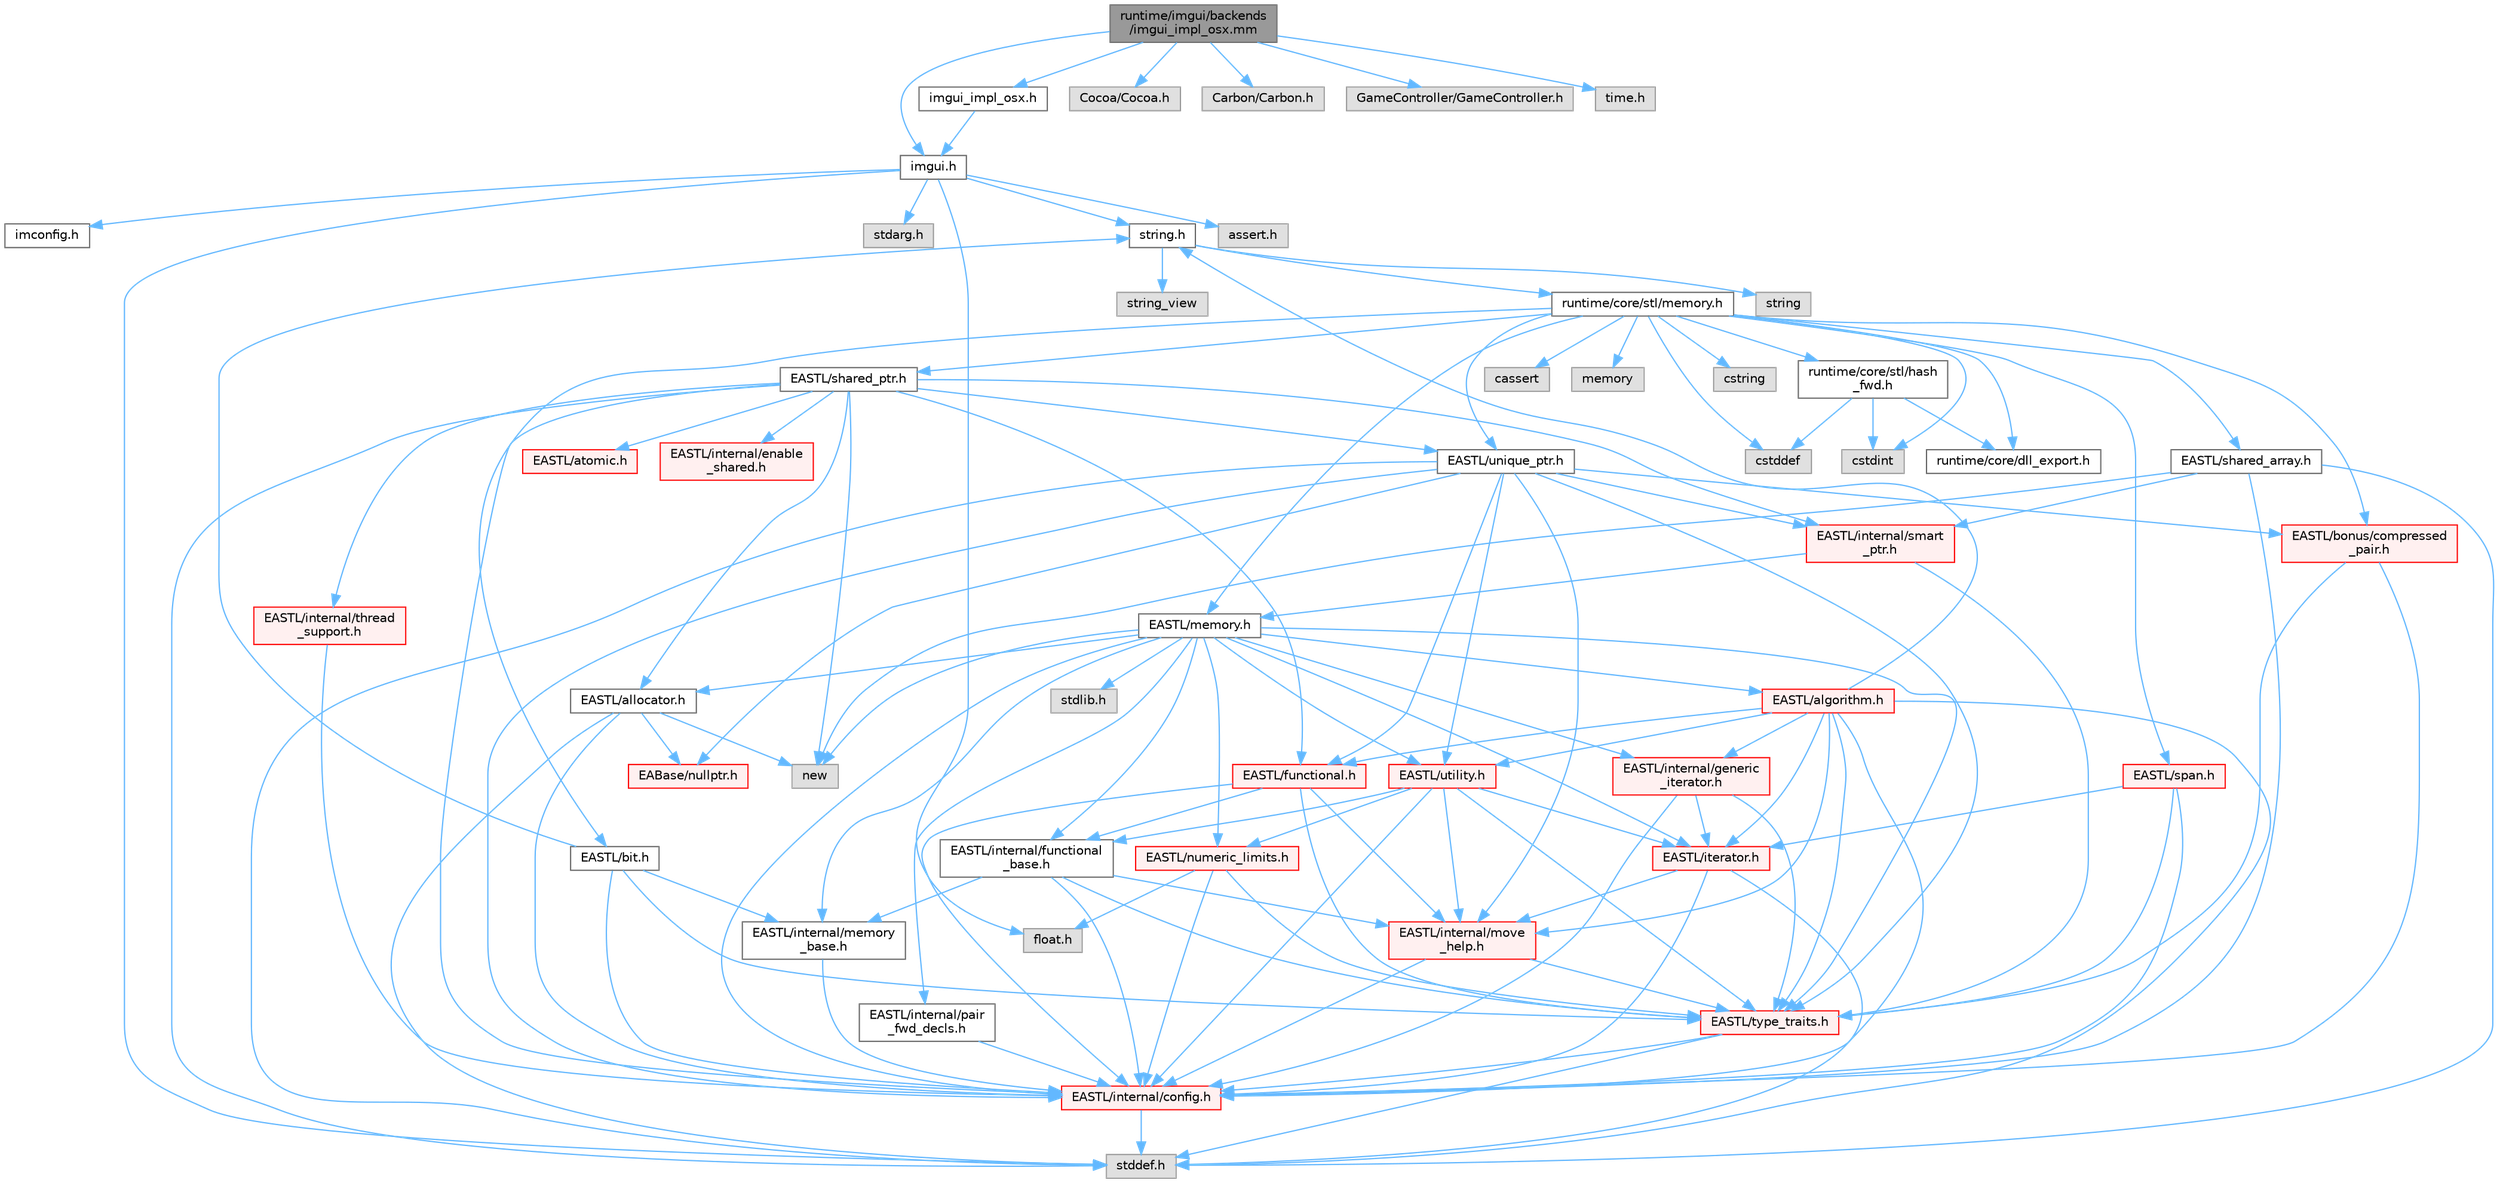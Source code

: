 digraph "runtime/imgui/backends/imgui_impl_osx.mm"
{
 // LATEX_PDF_SIZE
  bgcolor="transparent";
  edge [fontname=Helvetica,fontsize=10,labelfontname=Helvetica,labelfontsize=10];
  node [fontname=Helvetica,fontsize=10,shape=box,height=0.2,width=0.4];
  Node1 [id="Node000001",label="runtime/imgui/backends\l/imgui_impl_osx.mm",height=0.2,width=0.4,color="gray40", fillcolor="grey60", style="filled", fontcolor="black",tooltip=" "];
  Node1 -> Node2 [id="edge125_Node000001_Node000002",color="steelblue1",style="solid",tooltip=" "];
  Node2 [id="Node000002",label="imgui.h",height=0.2,width=0.4,color="grey40", fillcolor="white", style="filled",URL="$imgui_8h.html",tooltip=" "];
  Node2 -> Node3 [id="edge126_Node000002_Node000003",color="steelblue1",style="solid",tooltip=" "];
  Node3 [id="Node000003",label="imconfig.h",height=0.2,width=0.4,color="grey40", fillcolor="white", style="filled",URL="$imconfig_8h.html",tooltip=" "];
  Node2 -> Node4 [id="edge127_Node000002_Node000004",color="steelblue1",style="solid",tooltip=" "];
  Node4 [id="Node000004",label="float.h",height=0.2,width=0.4,color="grey60", fillcolor="#E0E0E0", style="filled",tooltip=" "];
  Node2 -> Node5 [id="edge128_Node000002_Node000005",color="steelblue1",style="solid",tooltip=" "];
  Node5 [id="Node000005",label="stdarg.h",height=0.2,width=0.4,color="grey60", fillcolor="#E0E0E0", style="filled",tooltip=" "];
  Node2 -> Node6 [id="edge129_Node000002_Node000006",color="steelblue1",style="solid",tooltip=" "];
  Node6 [id="Node000006",label="stddef.h",height=0.2,width=0.4,color="grey60", fillcolor="#E0E0E0", style="filled",tooltip=" "];
  Node2 -> Node7 [id="edge130_Node000002_Node000007",color="steelblue1",style="solid",tooltip=" "];
  Node7 [id="Node000007",label="string.h",height=0.2,width=0.4,color="grey40", fillcolor="white", style="filled",URL="$string_8h.html",tooltip=" "];
  Node7 -> Node8 [id="edge131_Node000007_Node000008",color="steelblue1",style="solid",tooltip=" "];
  Node8 [id="Node000008",label="string",height=0.2,width=0.4,color="grey60", fillcolor="#E0E0E0", style="filled",tooltip=" "];
  Node7 -> Node9 [id="edge132_Node000007_Node000009",color="steelblue1",style="solid",tooltip=" "];
  Node9 [id="Node000009",label="string_view",height=0.2,width=0.4,color="grey60", fillcolor="#E0E0E0", style="filled",tooltip=" "];
  Node7 -> Node10 [id="edge133_Node000007_Node000010",color="steelblue1",style="solid",tooltip=" "];
  Node10 [id="Node000010",label="runtime/core/stl/memory.h",height=0.2,width=0.4,color="grey40", fillcolor="white", style="filled",URL="$core_2stl_2memory_8h.html",tooltip=" "];
  Node10 -> Node11 [id="edge134_Node000010_Node000011",color="steelblue1",style="solid",tooltip=" "];
  Node11 [id="Node000011",label="cstddef",height=0.2,width=0.4,color="grey60", fillcolor="#E0E0E0", style="filled",tooltip=" "];
  Node10 -> Node12 [id="edge135_Node000010_Node000012",color="steelblue1",style="solid",tooltip=" "];
  Node12 [id="Node000012",label="cstdint",height=0.2,width=0.4,color="grey60", fillcolor="#E0E0E0", style="filled",tooltip=" "];
  Node10 -> Node13 [id="edge136_Node000010_Node000013",color="steelblue1",style="solid",tooltip=" "];
  Node13 [id="Node000013",label="cassert",height=0.2,width=0.4,color="grey60", fillcolor="#E0E0E0", style="filled",tooltip=" "];
  Node10 -> Node14 [id="edge137_Node000010_Node000014",color="steelblue1",style="solid",tooltip=" "];
  Node14 [id="Node000014",label="memory",height=0.2,width=0.4,color="grey60", fillcolor="#E0E0E0", style="filled",tooltip=" "];
  Node10 -> Node15 [id="edge138_Node000010_Node000015",color="steelblue1",style="solid",tooltip=" "];
  Node15 [id="Node000015",label="cstring",height=0.2,width=0.4,color="grey60", fillcolor="#E0E0E0", style="filled",tooltip=" "];
  Node10 -> Node16 [id="edge139_Node000010_Node000016",color="steelblue1",style="solid",tooltip=" "];
  Node16 [id="Node000016",label="EASTL/bit.h",height=0.2,width=0.4,color="grey40", fillcolor="white", style="filled",URL="$bit_8h.html",tooltip=" "];
  Node16 -> Node17 [id="edge140_Node000016_Node000017",color="steelblue1",style="solid",tooltip=" "];
  Node17 [id="Node000017",label="EASTL/internal/config.h",height=0.2,width=0.4,color="red", fillcolor="#FFF0F0", style="filled",URL="$config_8h.html",tooltip=" "];
  Node17 -> Node6 [id="edge141_Node000017_Node000006",color="steelblue1",style="solid",tooltip=" "];
  Node16 -> Node25 [id="edge142_Node000016_Node000025",color="steelblue1",style="solid",tooltip=" "];
  Node25 [id="Node000025",label="EASTL/internal/memory\l_base.h",height=0.2,width=0.4,color="grey40", fillcolor="white", style="filled",URL="$memory__base_8h.html",tooltip=" "];
  Node25 -> Node17 [id="edge143_Node000025_Node000017",color="steelblue1",style="solid",tooltip=" "];
  Node16 -> Node26 [id="edge144_Node000016_Node000026",color="steelblue1",style="solid",tooltip=" "];
  Node26 [id="Node000026",label="EASTL/type_traits.h",height=0.2,width=0.4,color="red", fillcolor="#FFF0F0", style="filled",URL="$_e_a_s_t_l_2include_2_e_a_s_t_l_2type__traits_8h.html",tooltip=" "];
  Node26 -> Node17 [id="edge145_Node000026_Node000017",color="steelblue1",style="solid",tooltip=" "];
  Node26 -> Node6 [id="edge146_Node000026_Node000006",color="steelblue1",style="solid",tooltip=" "];
  Node16 -> Node7 [id="edge147_Node000016_Node000007",color="steelblue1",style="solid",tooltip=" "];
  Node10 -> Node36 [id="edge148_Node000010_Node000036",color="steelblue1",style="solid",tooltip=" "];
  Node36 [id="Node000036",label="EASTL/memory.h",height=0.2,width=0.4,color="grey40", fillcolor="white", style="filled",URL="$_e_a_s_t_l_2include_2_e_a_s_t_l_2memory_8h.html",tooltip=" "];
  Node36 -> Node17 [id="edge149_Node000036_Node000017",color="steelblue1",style="solid",tooltip=" "];
  Node36 -> Node25 [id="edge150_Node000036_Node000025",color="steelblue1",style="solid",tooltip=" "];
  Node36 -> Node37 [id="edge151_Node000036_Node000037",color="steelblue1",style="solid",tooltip=" "];
  Node37 [id="Node000037",label="EASTL/internal/generic\l_iterator.h",height=0.2,width=0.4,color="red", fillcolor="#FFF0F0", style="filled",URL="$generic__iterator_8h.html",tooltip=" "];
  Node37 -> Node17 [id="edge152_Node000037_Node000017",color="steelblue1",style="solid",tooltip=" "];
  Node37 -> Node38 [id="edge153_Node000037_Node000038",color="steelblue1",style="solid",tooltip=" "];
  Node38 [id="Node000038",label="EASTL/iterator.h",height=0.2,width=0.4,color="red", fillcolor="#FFF0F0", style="filled",URL="$_e_a_s_t_l_2include_2_e_a_s_t_l_2iterator_8h.html",tooltip=" "];
  Node38 -> Node17 [id="edge154_Node000038_Node000017",color="steelblue1",style="solid",tooltip=" "];
  Node38 -> Node39 [id="edge155_Node000038_Node000039",color="steelblue1",style="solid",tooltip=" "];
  Node39 [id="Node000039",label="EASTL/internal/move\l_help.h",height=0.2,width=0.4,color="red", fillcolor="#FFF0F0", style="filled",URL="$move__help_8h.html",tooltip=" "];
  Node39 -> Node17 [id="edge156_Node000039_Node000017",color="steelblue1",style="solid",tooltip=" "];
  Node39 -> Node26 [id="edge157_Node000039_Node000026",color="steelblue1",style="solid",tooltip=" "];
  Node38 -> Node6 [id="edge158_Node000038_Node000006",color="steelblue1",style="solid",tooltip=" "];
  Node37 -> Node26 [id="edge159_Node000037_Node000026",color="steelblue1",style="solid",tooltip=" "];
  Node36 -> Node41 [id="edge160_Node000036_Node000041",color="steelblue1",style="solid",tooltip=" "];
  Node41 [id="Node000041",label="EASTL/internal/pair\l_fwd_decls.h",height=0.2,width=0.4,color="grey40", fillcolor="white", style="filled",URL="$pair__fwd__decls_8h.html",tooltip=" "];
  Node41 -> Node17 [id="edge161_Node000041_Node000017",color="steelblue1",style="solid",tooltip=" "];
  Node36 -> Node42 [id="edge162_Node000036_Node000042",color="steelblue1",style="solid",tooltip=" "];
  Node42 [id="Node000042",label="EASTL/internal/functional\l_base.h",height=0.2,width=0.4,color="grey40", fillcolor="white", style="filled",URL="$functional__base_8h.html",tooltip=" "];
  Node42 -> Node17 [id="edge163_Node000042_Node000017",color="steelblue1",style="solid",tooltip=" "];
  Node42 -> Node25 [id="edge164_Node000042_Node000025",color="steelblue1",style="solid",tooltip=" "];
  Node42 -> Node39 [id="edge165_Node000042_Node000039",color="steelblue1",style="solid",tooltip=" "];
  Node42 -> Node26 [id="edge166_Node000042_Node000026",color="steelblue1",style="solid",tooltip=" "];
  Node36 -> Node43 [id="edge167_Node000036_Node000043",color="steelblue1",style="solid",tooltip=" "];
  Node43 [id="Node000043",label="EASTL/algorithm.h",height=0.2,width=0.4,color="red", fillcolor="#FFF0F0", style="filled",URL="$_e_a_s_t_l_2include_2_e_a_s_t_l_2algorithm_8h.html",tooltip=" "];
  Node43 -> Node17 [id="edge168_Node000043_Node000017",color="steelblue1",style="solid",tooltip=" "];
  Node43 -> Node26 [id="edge169_Node000043_Node000026",color="steelblue1",style="solid",tooltip=" "];
  Node43 -> Node39 [id="edge170_Node000043_Node000039",color="steelblue1",style="solid",tooltip=" "];
  Node43 -> Node38 [id="edge171_Node000043_Node000038",color="steelblue1",style="solid",tooltip=" "];
  Node43 -> Node46 [id="edge172_Node000043_Node000046",color="steelblue1",style="solid",tooltip=" "];
  Node46 [id="Node000046",label="EASTL/functional.h",height=0.2,width=0.4,color="red", fillcolor="#FFF0F0", style="filled",URL="$_e_a_s_t_l_2include_2_e_a_s_t_l_2functional_8h.html",tooltip=" "];
  Node46 -> Node17 [id="edge173_Node000046_Node000017",color="steelblue1",style="solid",tooltip=" "];
  Node46 -> Node39 [id="edge174_Node000046_Node000039",color="steelblue1",style="solid",tooltip=" "];
  Node46 -> Node26 [id="edge175_Node000046_Node000026",color="steelblue1",style="solid",tooltip=" "];
  Node46 -> Node42 [id="edge176_Node000046_Node000042",color="steelblue1",style="solid",tooltip=" "];
  Node43 -> Node53 [id="edge177_Node000043_Node000053",color="steelblue1",style="solid",tooltip=" "];
  Node53 [id="Node000053",label="EASTL/utility.h",height=0.2,width=0.4,color="red", fillcolor="#FFF0F0", style="filled",URL="$_e_a_s_t_l_2include_2_e_a_s_t_l_2utility_8h.html",tooltip=" "];
  Node53 -> Node17 [id="edge178_Node000053_Node000017",color="steelblue1",style="solid",tooltip=" "];
  Node53 -> Node26 [id="edge179_Node000053_Node000026",color="steelblue1",style="solid",tooltip=" "];
  Node53 -> Node38 [id="edge180_Node000053_Node000038",color="steelblue1",style="solid",tooltip=" "];
  Node53 -> Node54 [id="edge181_Node000053_Node000054",color="steelblue1",style="solid",tooltip=" "];
  Node54 [id="Node000054",label="EASTL/numeric_limits.h",height=0.2,width=0.4,color="red", fillcolor="#FFF0F0", style="filled",URL="$numeric__limits_8h.html",tooltip=" "];
  Node54 -> Node17 [id="edge182_Node000054_Node000017",color="steelblue1",style="solid",tooltip=" "];
  Node54 -> Node26 [id="edge183_Node000054_Node000026",color="steelblue1",style="solid",tooltip=" "];
  Node54 -> Node4 [id="edge184_Node000054_Node000004",color="steelblue1",style="solid",tooltip=" "];
  Node53 -> Node42 [id="edge185_Node000053_Node000042",color="steelblue1",style="solid",tooltip=" "];
  Node53 -> Node39 [id="edge186_Node000053_Node000039",color="steelblue1",style="solid",tooltip=" "];
  Node43 -> Node37 [id="edge187_Node000043_Node000037",color="steelblue1",style="solid",tooltip=" "];
  Node43 -> Node6 [id="edge188_Node000043_Node000006",color="steelblue1",style="solid",tooltip=" "];
  Node43 -> Node7 [id="edge189_Node000043_Node000007",color="steelblue1",style="solid",tooltip=" "];
  Node36 -> Node26 [id="edge190_Node000036_Node000026",color="steelblue1",style="solid",tooltip=" "];
  Node36 -> Node50 [id="edge191_Node000036_Node000050",color="steelblue1",style="solid",tooltip=" "];
  Node50 [id="Node000050",label="EASTL/allocator.h",height=0.2,width=0.4,color="grey40", fillcolor="white", style="filled",URL="$allocator_8h.html",tooltip=" "];
  Node50 -> Node17 [id="edge192_Node000050_Node000017",color="steelblue1",style="solid",tooltip=" "];
  Node50 -> Node28 [id="edge193_Node000050_Node000028",color="steelblue1",style="solid",tooltip=" "];
  Node28 [id="Node000028",label="EABase/nullptr.h",height=0.2,width=0.4,color="red", fillcolor="#FFF0F0", style="filled",URL="$nullptr_8h.html",tooltip=" "];
  Node50 -> Node6 [id="edge194_Node000050_Node000006",color="steelblue1",style="solid",tooltip=" "];
  Node50 -> Node51 [id="edge195_Node000050_Node000051",color="steelblue1",style="solid",tooltip=" "];
  Node51 [id="Node000051",label="new",height=0.2,width=0.4,color="grey60", fillcolor="#E0E0E0", style="filled",tooltip=" "];
  Node36 -> Node38 [id="edge196_Node000036_Node000038",color="steelblue1",style="solid",tooltip=" "];
  Node36 -> Node53 [id="edge197_Node000036_Node000053",color="steelblue1",style="solid",tooltip=" "];
  Node36 -> Node54 [id="edge198_Node000036_Node000054",color="steelblue1",style="solid",tooltip=" "];
  Node36 -> Node62 [id="edge199_Node000036_Node000062",color="steelblue1",style="solid",tooltip=" "];
  Node62 [id="Node000062",label="stdlib.h",height=0.2,width=0.4,color="grey60", fillcolor="#E0E0E0", style="filled",tooltip=" "];
  Node36 -> Node51 [id="edge200_Node000036_Node000051",color="steelblue1",style="solid",tooltip=" "];
  Node10 -> Node63 [id="edge201_Node000010_Node000063",color="steelblue1",style="solid",tooltip=" "];
  Node63 [id="Node000063",label="EASTL/shared_array.h",height=0.2,width=0.4,color="grey40", fillcolor="white", style="filled",URL="$shared__array_8h.html",tooltip=" "];
  Node63 -> Node17 [id="edge202_Node000063_Node000017",color="steelblue1",style="solid",tooltip=" "];
  Node63 -> Node64 [id="edge203_Node000063_Node000064",color="steelblue1",style="solid",tooltip=" "];
  Node64 [id="Node000064",label="EASTL/internal/smart\l_ptr.h",height=0.2,width=0.4,color="red", fillcolor="#FFF0F0", style="filled",URL="$smart__ptr_8h.html",tooltip=" "];
  Node64 -> Node36 [id="edge204_Node000064_Node000036",color="steelblue1",style="solid",tooltip=" "];
  Node64 -> Node26 [id="edge205_Node000064_Node000026",color="steelblue1",style="solid",tooltip=" "];
  Node63 -> Node51 [id="edge206_Node000063_Node000051",color="steelblue1",style="solid",tooltip=" "];
  Node63 -> Node6 [id="edge207_Node000063_Node000006",color="steelblue1",style="solid",tooltip=" "];
  Node10 -> Node66 [id="edge208_Node000010_Node000066",color="steelblue1",style="solid",tooltip=" "];
  Node66 [id="Node000066",label="EASTL/unique_ptr.h",height=0.2,width=0.4,color="grey40", fillcolor="white", style="filled",URL="$unique__ptr_8h.html",tooltip=" "];
  Node66 -> Node28 [id="edge209_Node000066_Node000028",color="steelblue1",style="solid",tooltip=" "];
  Node66 -> Node67 [id="edge210_Node000066_Node000067",color="steelblue1",style="solid",tooltip=" "];
  Node67 [id="Node000067",label="EASTL/bonus/compressed\l_pair.h",height=0.2,width=0.4,color="red", fillcolor="#FFF0F0", style="filled",URL="$compressed__pair_8h.html",tooltip=" "];
  Node67 -> Node17 [id="edge211_Node000067_Node000017",color="steelblue1",style="solid",tooltip=" "];
  Node67 -> Node26 [id="edge212_Node000067_Node000026",color="steelblue1",style="solid",tooltip=" "];
  Node66 -> Node46 [id="edge213_Node000066_Node000046",color="steelblue1",style="solid",tooltip=" "];
  Node66 -> Node17 [id="edge214_Node000066_Node000017",color="steelblue1",style="solid",tooltip=" "];
  Node66 -> Node39 [id="edge215_Node000066_Node000039",color="steelblue1",style="solid",tooltip=" "];
  Node66 -> Node64 [id="edge216_Node000066_Node000064",color="steelblue1",style="solid",tooltip=" "];
  Node66 -> Node26 [id="edge217_Node000066_Node000026",color="steelblue1",style="solid",tooltip=" "];
  Node66 -> Node53 [id="edge218_Node000066_Node000053",color="steelblue1",style="solid",tooltip=" "];
  Node66 -> Node6 [id="edge219_Node000066_Node000006",color="steelblue1",style="solid",tooltip=" "];
  Node10 -> Node69 [id="edge220_Node000010_Node000069",color="steelblue1",style="solid",tooltip=" "];
  Node69 [id="Node000069",label="EASTL/shared_ptr.h",height=0.2,width=0.4,color="grey40", fillcolor="white", style="filled",URL="$shared__ptr_8h.html",tooltip=" "];
  Node69 -> Node17 [id="edge221_Node000069_Node000017",color="steelblue1",style="solid",tooltip=" "];
  Node69 -> Node64 [id="edge222_Node000069_Node000064",color="steelblue1",style="solid",tooltip=" "];
  Node69 -> Node70 [id="edge223_Node000069_Node000070",color="steelblue1",style="solid",tooltip=" "];
  Node70 [id="Node000070",label="EASTL/internal/thread\l_support.h",height=0.2,width=0.4,color="red", fillcolor="#FFF0F0", style="filled",URL="$thread__support_8h.html",tooltip=" "];
  Node70 -> Node17 [id="edge224_Node000070_Node000017",color="steelblue1",style="solid",tooltip=" "];
  Node69 -> Node66 [id="edge225_Node000069_Node000066",color="steelblue1",style="solid",tooltip=" "];
  Node69 -> Node46 [id="edge226_Node000069_Node000046",color="steelblue1",style="solid",tooltip=" "];
  Node69 -> Node50 [id="edge227_Node000069_Node000050",color="steelblue1",style="solid",tooltip=" "];
  Node69 -> Node71 [id="edge228_Node000069_Node000071",color="steelblue1",style="solid",tooltip=" "];
  Node71 [id="Node000071",label="EASTL/atomic.h",height=0.2,width=0.4,color="red", fillcolor="#FFF0F0", style="filled",URL="$_e_a_s_t_l_2include_2_e_a_s_t_l_2atomic_8h.html",tooltip=" "];
  Node69 -> Node51 [id="edge229_Node000069_Node000051",color="steelblue1",style="solid",tooltip=" "];
  Node69 -> Node6 [id="edge230_Node000069_Node000006",color="steelblue1",style="solid",tooltip=" "];
  Node69 -> Node148 [id="edge231_Node000069_Node000148",color="steelblue1",style="solid",tooltip=" "];
  Node148 [id="Node000148",label="EASTL/internal/enable\l_shared.h",height=0.2,width=0.4,color="red", fillcolor="#FFF0F0", style="filled",URL="$enable__shared_8h.html",tooltip=" "];
  Node10 -> Node149 [id="edge232_Node000010_Node000149",color="steelblue1",style="solid",tooltip=" "];
  Node149 [id="Node000149",label="EASTL/span.h",height=0.2,width=0.4,color="red", fillcolor="#FFF0F0", style="filled",URL="$span_8h.html",tooltip=" "];
  Node149 -> Node17 [id="edge233_Node000149_Node000017",color="steelblue1",style="solid",tooltip=" "];
  Node149 -> Node26 [id="edge234_Node000149_Node000026",color="steelblue1",style="solid",tooltip=" "];
  Node149 -> Node38 [id="edge235_Node000149_Node000038",color="steelblue1",style="solid",tooltip=" "];
  Node10 -> Node67 [id="edge236_Node000010_Node000067",color="steelblue1",style="solid",tooltip=" "];
  Node10 -> Node152 [id="edge237_Node000010_Node000152",color="steelblue1",style="solid",tooltip=" "];
  Node152 [id="Node000152",label="runtime/core/dll_export.h",height=0.2,width=0.4,color="grey40", fillcolor="white", style="filled",URL="$dll__export_8h.html",tooltip=" "];
  Node10 -> Node153 [id="edge238_Node000010_Node000153",color="steelblue1",style="solid",tooltip=" "];
  Node153 [id="Node000153",label="runtime/core/stl/hash\l_fwd.h",height=0.2,width=0.4,color="grey40", fillcolor="white", style="filled",URL="$hash__fwd_8h.html",tooltip=" "];
  Node153 -> Node11 [id="edge239_Node000153_Node000011",color="steelblue1",style="solid",tooltip=" "];
  Node153 -> Node12 [id="edge240_Node000153_Node000012",color="steelblue1",style="solid",tooltip=" "];
  Node153 -> Node152 [id="edge241_Node000153_Node000152",color="steelblue1",style="solid",tooltip=" "];
  Node2 -> Node154 [id="edge242_Node000002_Node000154",color="steelblue1",style="solid",tooltip=" "];
  Node154 [id="Node000154",label="assert.h",height=0.2,width=0.4,color="grey60", fillcolor="#E0E0E0", style="filled",tooltip=" "];
  Node1 -> Node155 [id="edge243_Node000001_Node000155",color="steelblue1",style="solid",tooltip=" "];
  Node155 [id="Node000155",label="imgui_impl_osx.h",height=0.2,width=0.4,color="grey40", fillcolor="white", style="filled",URL="$imgui__impl__osx_8h.html",tooltip=" "];
  Node155 -> Node2 [id="edge244_Node000155_Node000002",color="steelblue1",style="solid",tooltip=" "];
  Node1 -> Node156 [id="edge245_Node000001_Node000156",color="steelblue1",style="solid",tooltip=" "];
  Node156 [id="Node000156",label="Cocoa/Cocoa.h",height=0.2,width=0.4,color="grey60", fillcolor="#E0E0E0", style="filled",tooltip=" "];
  Node1 -> Node157 [id="edge246_Node000001_Node000157",color="steelblue1",style="solid",tooltip=" "];
  Node157 [id="Node000157",label="Carbon/Carbon.h",height=0.2,width=0.4,color="grey60", fillcolor="#E0E0E0", style="filled",tooltip=" "];
  Node1 -> Node158 [id="edge247_Node000001_Node000158",color="steelblue1",style="solid",tooltip=" "];
  Node158 [id="Node000158",label="GameController/GameController.h",height=0.2,width=0.4,color="grey60", fillcolor="#E0E0E0", style="filled",tooltip=" "];
  Node1 -> Node159 [id="edge248_Node000001_Node000159",color="steelblue1",style="solid",tooltip=" "];
  Node159 [id="Node000159",label="time.h",height=0.2,width=0.4,color="grey60", fillcolor="#E0E0E0", style="filled",tooltip=" "];
}
